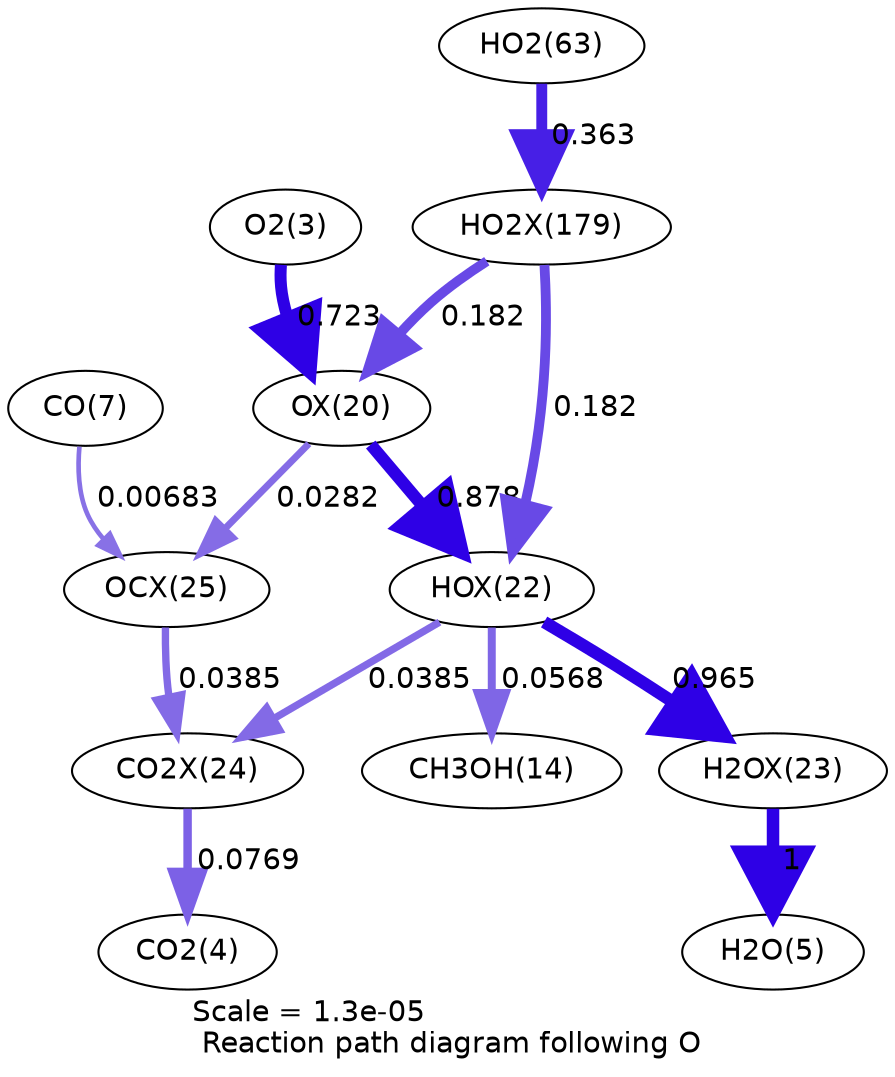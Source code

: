 digraph reaction_paths {
center=1;
s5 -> s35[fontname="Helvetica", penwidth=5.76, arrowsize=2.88, color="0.7, 1.22, 0.9"
, label=" 0.723"];
s35 -> s37[fontname="Helvetica", penwidth=5.9, arrowsize=2.95, color="0.7, 1.38, 0.9"
, label=" 0.878"];
s35 -> s40[fontname="Helvetica", penwidth=3.31, arrowsize=1.65, color="0.7, 0.528, 0.9"
, label=" 0.0282"];
s56 -> s35[fontname="Helvetica", penwidth=4.71, arrowsize=2.36, color="0.7, 0.682, 0.9"
, label=" 0.182"];
s37 -> s16[fontname="Helvetica", penwidth=3.83, arrowsize=1.92, color="0.7, 0.557, 0.9"
, label=" 0.0568"];
s37 -> s38[fontname="Helvetica", penwidth=5.97, arrowsize=2.99, color="0.7, 1.46, 0.9"
, label=" 0.965"];
s37 -> s39[fontname="Helvetica", penwidth=3.54, arrowsize=1.77, color="0.7, 0.538, 0.9"
, label=" 0.0385"];
s56 -> s37[fontname="Helvetica", penwidth=4.71, arrowsize=2.36, color="0.7, 0.682, 0.9"
, label=" 0.182"];
s38 -> s7[fontname="Helvetica", penwidth=6, arrowsize=3, color="0.7, 1.5, 0.9"
, label=" 1"];
s9 -> s40[fontname="Helvetica", penwidth=2.24, arrowsize=1.12, color="0.7, 0.507, 0.9"
, label=" 0.00683"];
s40 -> s39[fontname="Helvetica", penwidth=3.54, arrowsize=1.77, color="0.7, 0.538, 0.9"
, label=" 0.0385"];
s39 -> s6[fontname="Helvetica", penwidth=4.06, arrowsize=2.03, color="0.7, 0.577, 0.9"
, label=" 0.0769"];
s23 -> s56[fontname="Helvetica", penwidth=5.23, arrowsize=2.62, color="0.7, 0.863, 0.9"
, label=" 0.363"];
s5 [ fontname="Helvetica", label="O2(3)"];
s6 [ fontname="Helvetica", label="CO2(4)"];
s7 [ fontname="Helvetica", label="H2O(5)"];
s9 [ fontname="Helvetica", label="CO(7)"];
s16 [ fontname="Helvetica", label="CH3OH(14)"];
s23 [ fontname="Helvetica", label="HO2(63)"];
s35 [ fontname="Helvetica", label="OX(20)"];
s37 [ fontname="Helvetica", label="HOX(22)"];
s38 [ fontname="Helvetica", label="H2OX(23)"];
s39 [ fontname="Helvetica", label="CO2X(24)"];
s40 [ fontname="Helvetica", label="OCX(25)"];
s56 [ fontname="Helvetica", label="HO2X(179)"];
 label = "Scale = 1.3e-05\l Reaction path diagram following O";
 fontname = "Helvetica";
}
